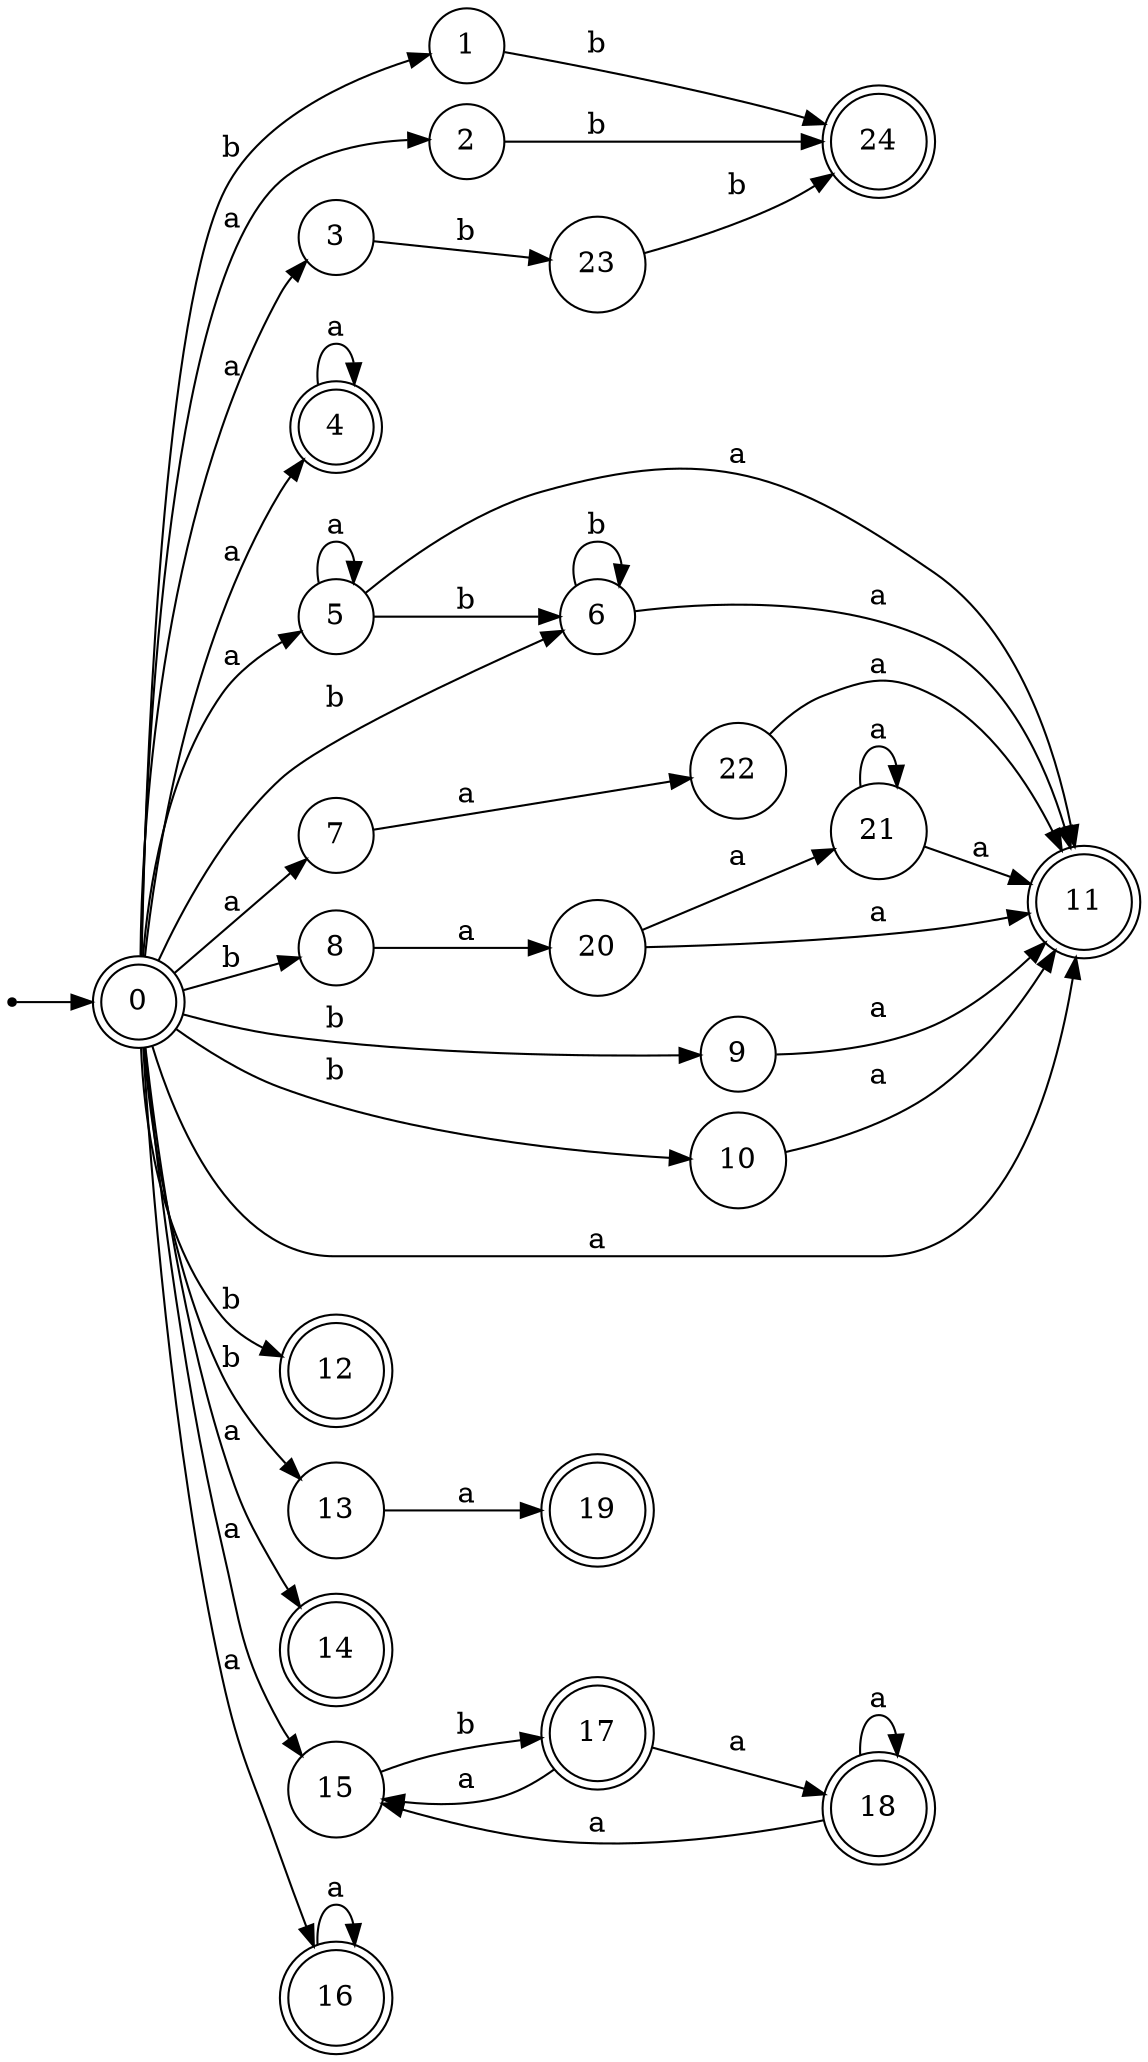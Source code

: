digraph finite_state_machine {
rankdir=LR;
size="20,20";
node [shape = point]; "dummy0"
node [shape = doublecircle]; "0";"dummy0" -> "0";
node [shape = circle]; "1";
node [shape = circle]; "2";
node [shape = circle]; "3";
node [shape = doublecircle]; "4";node [shape = circle]; "5";
node [shape = circle]; "6";
node [shape = circle]; "7";
node [shape = circle]; "8";
node [shape = circle]; "9";
node [shape = circle]; "10";
node [shape = doublecircle]; "11";node [shape = doublecircle]; "12";node [shape = circle]; "13";
node [shape = doublecircle]; "14";node [shape = circle]; "15";
node [shape = doublecircle]; "16";node [shape = doublecircle]; "17";node [shape = doublecircle]; "18";node [shape = doublecircle]; "19";node [shape = circle]; "20";
node [shape = circle]; "21";
node [shape = circle]; "22";
node [shape = circle]; "23";
node [shape = doublecircle]; "24";"0" -> "1" [label = "b"];
 "0" -> "6" [label = "b"];
 "0" -> "8" [label = "b"];
 "0" -> "9" [label = "b"];
 "0" -> "10" [label = "b"];
 "0" -> "12" [label = "b"];
 "0" -> "13" [label = "b"];
 "0" -> "2" [label = "a"];
 "0" -> "3" [label = "a"];
 "0" -> "4" [label = "a"];
 "0" -> "5" [label = "a"];
 "0" -> "7" [label = "a"];
 "0" -> "11" [label = "a"];
 "0" -> "14" [label = "a"];
 "0" -> "15" [label = "a"];
 "0" -> "16" [label = "a"];
 "16" -> "16" [label = "a"];
 "15" -> "17" [label = "b"];
 "17" -> "18" [label = "a"];
 "17" -> "15" [label = "a"];
 "18" -> "18" [label = "a"];
 "18" -> "15" [label = "a"];
 "13" -> "19" [label = "a"];
 "10" -> "11" [label = "a"];
 "9" -> "11" [label = "a"];
 "8" -> "20" [label = "a"];
 "20" -> "11" [label = "a"];
 "20" -> "21" [label = "a"];
 "21" -> "11" [label = "a"];
 "21" -> "21" [label = "a"];
 "7" -> "22" [label = "a"];
 "22" -> "11" [label = "a"];
 "6" -> "6" [label = "b"];
 "6" -> "11" [label = "a"];
 "5" -> "11" [label = "a"];
 "5" -> "5" [label = "a"];
 "5" -> "6" [label = "b"];
 "4" -> "4" [label = "a"];
 "3" -> "23" [label = "b"];
 "23" -> "24" [label = "b"];
 "2" -> "24" [label = "b"];
 "1" -> "24" [label = "b"];
 }
